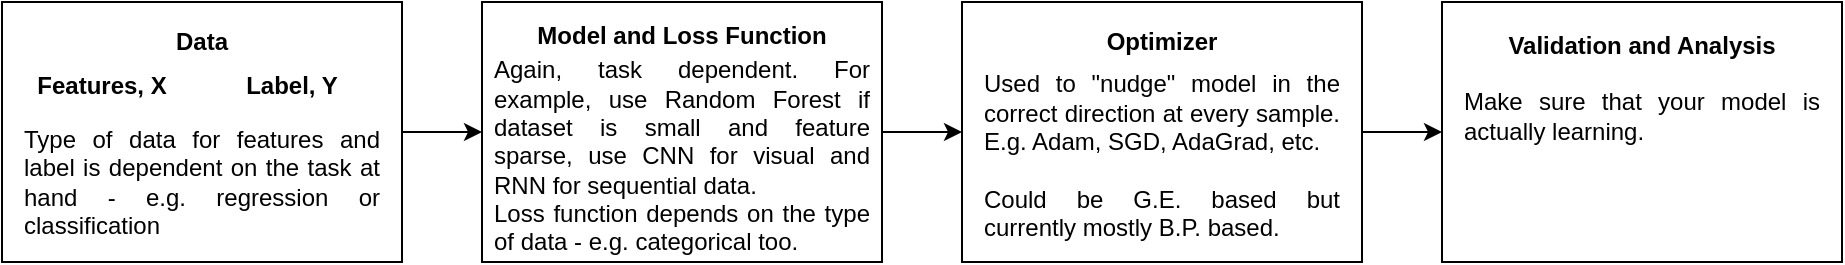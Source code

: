 <mxfile version="12.8.1"><diagram id="7mWL68MsRA3-N5fvjdX5" name="Page-1"><mxGraphModel dx="868" dy="494" grid="1" gridSize="10" guides="1" tooltips="1" connect="1" arrows="1" fold="1" page="1" pageScale="1" pageWidth="827" pageHeight="1169" math="0" shadow="0"><root><mxCell id="0"/><mxCell id="1" parent="0"/><mxCell id="IkRNcNdkbt121bDybYIk-11" value="" style="edgeStyle=orthogonalEdgeStyle;rounded=0;orthogonalLoop=1;jettySize=auto;html=1;" edge="1" parent="1" source="IkRNcNdkbt121bDybYIk-1" target="IkRNcNdkbt121bDybYIk-10"><mxGeometry relative="1" as="geometry"/></mxCell><mxCell id="IkRNcNdkbt121bDybYIk-1" value="" style="rounded=0;whiteSpace=wrap;html=1;" vertex="1" parent="1"><mxGeometry x="80" y="200" width="200" height="130" as="geometry"/></mxCell><mxCell id="IkRNcNdkbt121bDybYIk-20" value="" style="edgeStyle=orthogonalEdgeStyle;rounded=0;orthogonalLoop=1;jettySize=auto;html=1;" edge="1" parent="1" source="IkRNcNdkbt121bDybYIk-10" target="IkRNcNdkbt121bDybYIk-19"><mxGeometry relative="1" as="geometry"/></mxCell><mxCell id="IkRNcNdkbt121bDybYIk-10" value="&lt;span style=&quot;color: rgba(0 , 0 , 0 , 0) ; font-family: monospace ; font-size: 0px&quot;&gt;%3CmxGraphModel%3E%3Croot%3E%3CmxCell%20id%3D%220%22%2F%3E%3CmxCell%20id%3D%221%22%20parent%3D%220%22%2F%3E%3CmxCell%20id%3D%222%22%20value%3D%22%26lt%3Bdiv%20style%3D%26quot%3Btext-align%3A%20justify%26quot%3B%26gt%3B%26lt%3Bspan%26gt%3BType%20of%20data%20for%20features%20and%20label%20is%20dependent%20on%20the%20task%20at%20hand%20-%20e.g.%20regression%20or%20classification%26lt%3B%2Fspan%26gt%3B%26lt%3B%2Fdiv%26gt%3B%22%20style%3D%22text%3Bhtml%3D1%3BstrokeColor%3Dnone%3BfillColor%3Dnone%3Balign%3Dcenter%3BverticalAlign%3Dmiddle%3BwhiteSpace%3Dwrap%3Brounded%3D0%3B%22%20vertex%3D%221%22%20parent%3D%221%22%3E%3CmxGeometry%20x%3D%2290%22%20y%3D%22280%22%20width%3D%22180%22%20height%3D%2220%22%20as%3D%22geometry%22%2F%3E%3C%2FmxCell%3E%3C%2Froot%3E%3C%2FmxGraphModel%3E&lt;/span&gt;" style="rounded=0;whiteSpace=wrap;html=1;" vertex="1" parent="1"><mxGeometry x="320" y="200" width="200" height="130" as="geometry"/></mxCell><mxCell id="IkRNcNdkbt121bDybYIk-26" value="" style="edgeStyle=orthogonalEdgeStyle;rounded=0;orthogonalLoop=1;jettySize=auto;html=1;" edge="1" parent="1" source="IkRNcNdkbt121bDybYIk-19" target="IkRNcNdkbt121bDybYIk-25"><mxGeometry relative="1" as="geometry"/></mxCell><mxCell id="IkRNcNdkbt121bDybYIk-19" value="&lt;span style=&quot;color: rgba(0 , 0 , 0 , 0) ; font-family: monospace ; font-size: 0px&quot;&gt;%3CmxGraphModel%3E%3Croot%3E%3CmxCell%20id%3D%220%22%2F%3E%3CmxCell%20id%3D%221%22%20parent%3D%220%22%2F%3E%3CmxCell%20id%3D%222%22%20value%3D%22%26lt%3Bdiv%20style%3D%26quot%3Btext-align%3A%20justify%26quot%3B%26gt%3B%26lt%3Bspan%26gt%3BType%20of%20data%20for%20features%20and%20label%20is%20dependent%20on%20the%20task%20at%20hand%20-%20e.g.%20regression%20or%20classification%26lt%3B%2Fspan%26gt%3B%26lt%3B%2Fdiv%26gt%3B%22%20style%3D%22text%3Bhtml%3D1%3BstrokeColor%3Dnone%3BfillColor%3Dnone%3Balign%3Dcenter%3BverticalAlign%3Dmiddle%3BwhiteSpace%3Dwrap%3Brounded%3D0%3B%22%20vertex%3D%221%22%20parent%3D%221%22%3E%3CmxGeometry%20x%3D%2290%22%20y%3D%22280%22%20width%3D%22180%22%20height%3D%2220%22%20as%3D%22geometry%22%2F%3E%3C%2FmxCell%3E%3C%2Froot%3E%3C%2FmxGraphModel%3E&lt;/span&gt;" style="rounded=0;whiteSpace=wrap;html=1;" vertex="1" parent="1"><mxGeometry x="560" y="200" width="200" height="130" as="geometry"/></mxCell><mxCell id="IkRNcNdkbt121bDybYIk-25" value="&lt;span style=&quot;color: rgba(0 , 0 , 0 , 0) ; font-family: monospace ; font-size: 0px&quot;&gt;%3CmxGraphModel%3E%3Croot%3E%3CmxCell%20id%3D%220%22%2F%3E%3CmxCell%20id%3D%221%22%20parent%3D%220%22%2F%3E%3CmxCell%20id%3D%222%22%20value%3D%22%26lt%3Bdiv%20style%3D%26quot%3Btext-align%3A%20justify%26quot%3B%26gt%3B%26lt%3Bspan%26gt%3BType%20of%20data%20for%20features%20and%20label%20is%20dependent%20on%20the%20task%20at%20hand%20-%20e.g.%20regression%20or%20classification%26lt%3B%2Fspan%26gt%3B%26lt%3B%2Fdiv%26gt%3B%22%20style%3D%22text%3Bhtml%3D1%3BstrokeColor%3Dnone%3BfillColor%3Dnone%3Balign%3Dcenter%3BverticalAlign%3Dmiddle%3BwhiteSpace%3Dwrap%3Brounded%3D0%3B%22%20vertex%3D%221%22%20parent%3D%221%22%3E%3CmxGeometry%20x%3D%2290%22%20y%3D%22280%22%20width%3D%22180%22%20height%3D%2220%22%20as%3D%22geometry%22%2F%3E%3C%2FmxCell%3E%3C%2Froot%3E%3C%2FmxGraphModel%3E&lt;/span&gt;" style="rounded=0;whiteSpace=wrap;html=1;" vertex="1" parent="1"><mxGeometry x="800" y="200" width="200" height="130" as="geometry"/></mxCell><mxCell id="IkRNcNdkbt121bDybYIk-2" value="Data" style="text;html=1;strokeColor=none;fillColor=none;align=center;verticalAlign=middle;whiteSpace=wrap;rounded=0;fontStyle=1" vertex="1" parent="1"><mxGeometry x="160" y="210" width="40" height="20" as="geometry"/></mxCell><mxCell id="IkRNcNdkbt121bDybYIk-3" value="Features, X" style="text;html=1;strokeColor=none;fillColor=none;align=center;verticalAlign=middle;whiteSpace=wrap;rounded=0;fontStyle=1" vertex="1" parent="1"><mxGeometry x="90" y="232" width="80" height="20" as="geometry"/></mxCell><mxCell id="IkRNcNdkbt121bDybYIk-4" value="Label, Y" style="text;html=1;strokeColor=none;fillColor=none;align=center;verticalAlign=middle;whiteSpace=wrap;rounded=0;fontStyle=1" vertex="1" parent="1"><mxGeometry x="200" y="232" width="50" height="20" as="geometry"/></mxCell><mxCell id="IkRNcNdkbt121bDybYIk-9" value="&lt;div style=&quot;text-align: justify&quot;&gt;&lt;span&gt;Type of data for features and label is dependent on the task at hand - e.g. regression or classification&lt;/span&gt;&lt;/div&gt;" style="text;html=1;strokeColor=none;fillColor=none;align=center;verticalAlign=middle;whiteSpace=wrap;rounded=0;" vertex="1" parent="1"><mxGeometry x="90" y="280" width="180" height="20" as="geometry"/></mxCell><mxCell id="IkRNcNdkbt121bDybYIk-13" value="Model and Loss Function" style="text;html=1;strokeColor=none;fillColor=none;align=center;verticalAlign=middle;whiteSpace=wrap;rounded=0;fontStyle=1" vertex="1" parent="1"><mxGeometry x="345" y="207" width="150" height="20" as="geometry"/></mxCell><mxCell id="IkRNcNdkbt121bDybYIk-14" value="&lt;div style=&quot;text-align: justify&quot;&gt;&lt;span&gt;Again, task dependent. For example, use Random Forest if dataset is small and feature sparse, use CNN for visual and RNN for sequential data.&amp;nbsp;&lt;/span&gt;&lt;/div&gt;&lt;div style=&quot;text-align: justify&quot;&gt;&lt;span&gt;Loss function depends on the type of data - e.g. categorical too.&lt;/span&gt;&lt;/div&gt;" style="text;html=1;strokeColor=none;fillColor=none;align=center;verticalAlign=middle;whiteSpace=wrap;rounded=0;" vertex="1" parent="1"><mxGeometry x="325" y="232" width="190" height="90" as="geometry"/></mxCell><mxCell id="IkRNcNdkbt121bDybYIk-21" value="Optimizer" style="text;html=1;strokeColor=none;fillColor=none;align=center;verticalAlign=middle;whiteSpace=wrap;rounded=0;fontStyle=1" vertex="1" parent="1"><mxGeometry x="585" y="210" width="150" height="20" as="geometry"/></mxCell><mxCell id="IkRNcNdkbt121bDybYIk-22" value="&lt;div style=&quot;text-align: justify&quot;&gt;&lt;span&gt;Used to &quot;nudge&quot; model in the correct direction at every sample. E.g. Adam, SGD, AdaGrad, etc.&lt;/span&gt;&lt;/div&gt;&lt;div style=&quot;text-align: justify&quot;&gt;&lt;span&gt;&lt;br&gt;&lt;/span&gt;&lt;/div&gt;&lt;div style=&quot;text-align: justify&quot;&gt;&lt;span&gt;Could be G.E. based but currently mostly B.P. based.&lt;/span&gt;&lt;/div&gt;" style="text;html=1;strokeColor=none;fillColor=none;align=center;verticalAlign=middle;whiteSpace=wrap;rounded=0;" vertex="1" parent="1"><mxGeometry x="570" y="267" width="180" height="20" as="geometry"/></mxCell><mxCell id="IkRNcNdkbt121bDybYIk-27" value="Validation and Analysis" style="text;html=1;strokeColor=none;fillColor=none;align=center;verticalAlign=middle;whiteSpace=wrap;rounded=0;fontStyle=1" vertex="1" parent="1"><mxGeometry x="825" y="212" width="150" height="20" as="geometry"/></mxCell><mxCell id="IkRNcNdkbt121bDybYIk-28" value="&lt;div style=&quot;text-align: justify&quot;&gt;Make sure that your model is actually learning.&lt;/div&gt;" style="text;html=1;strokeColor=none;fillColor=none;align=center;verticalAlign=middle;whiteSpace=wrap;rounded=0;" vertex="1" parent="1"><mxGeometry x="810" y="247" width="180" height="20" as="geometry"/></mxCell></root></mxGraphModel></diagram></mxfile>